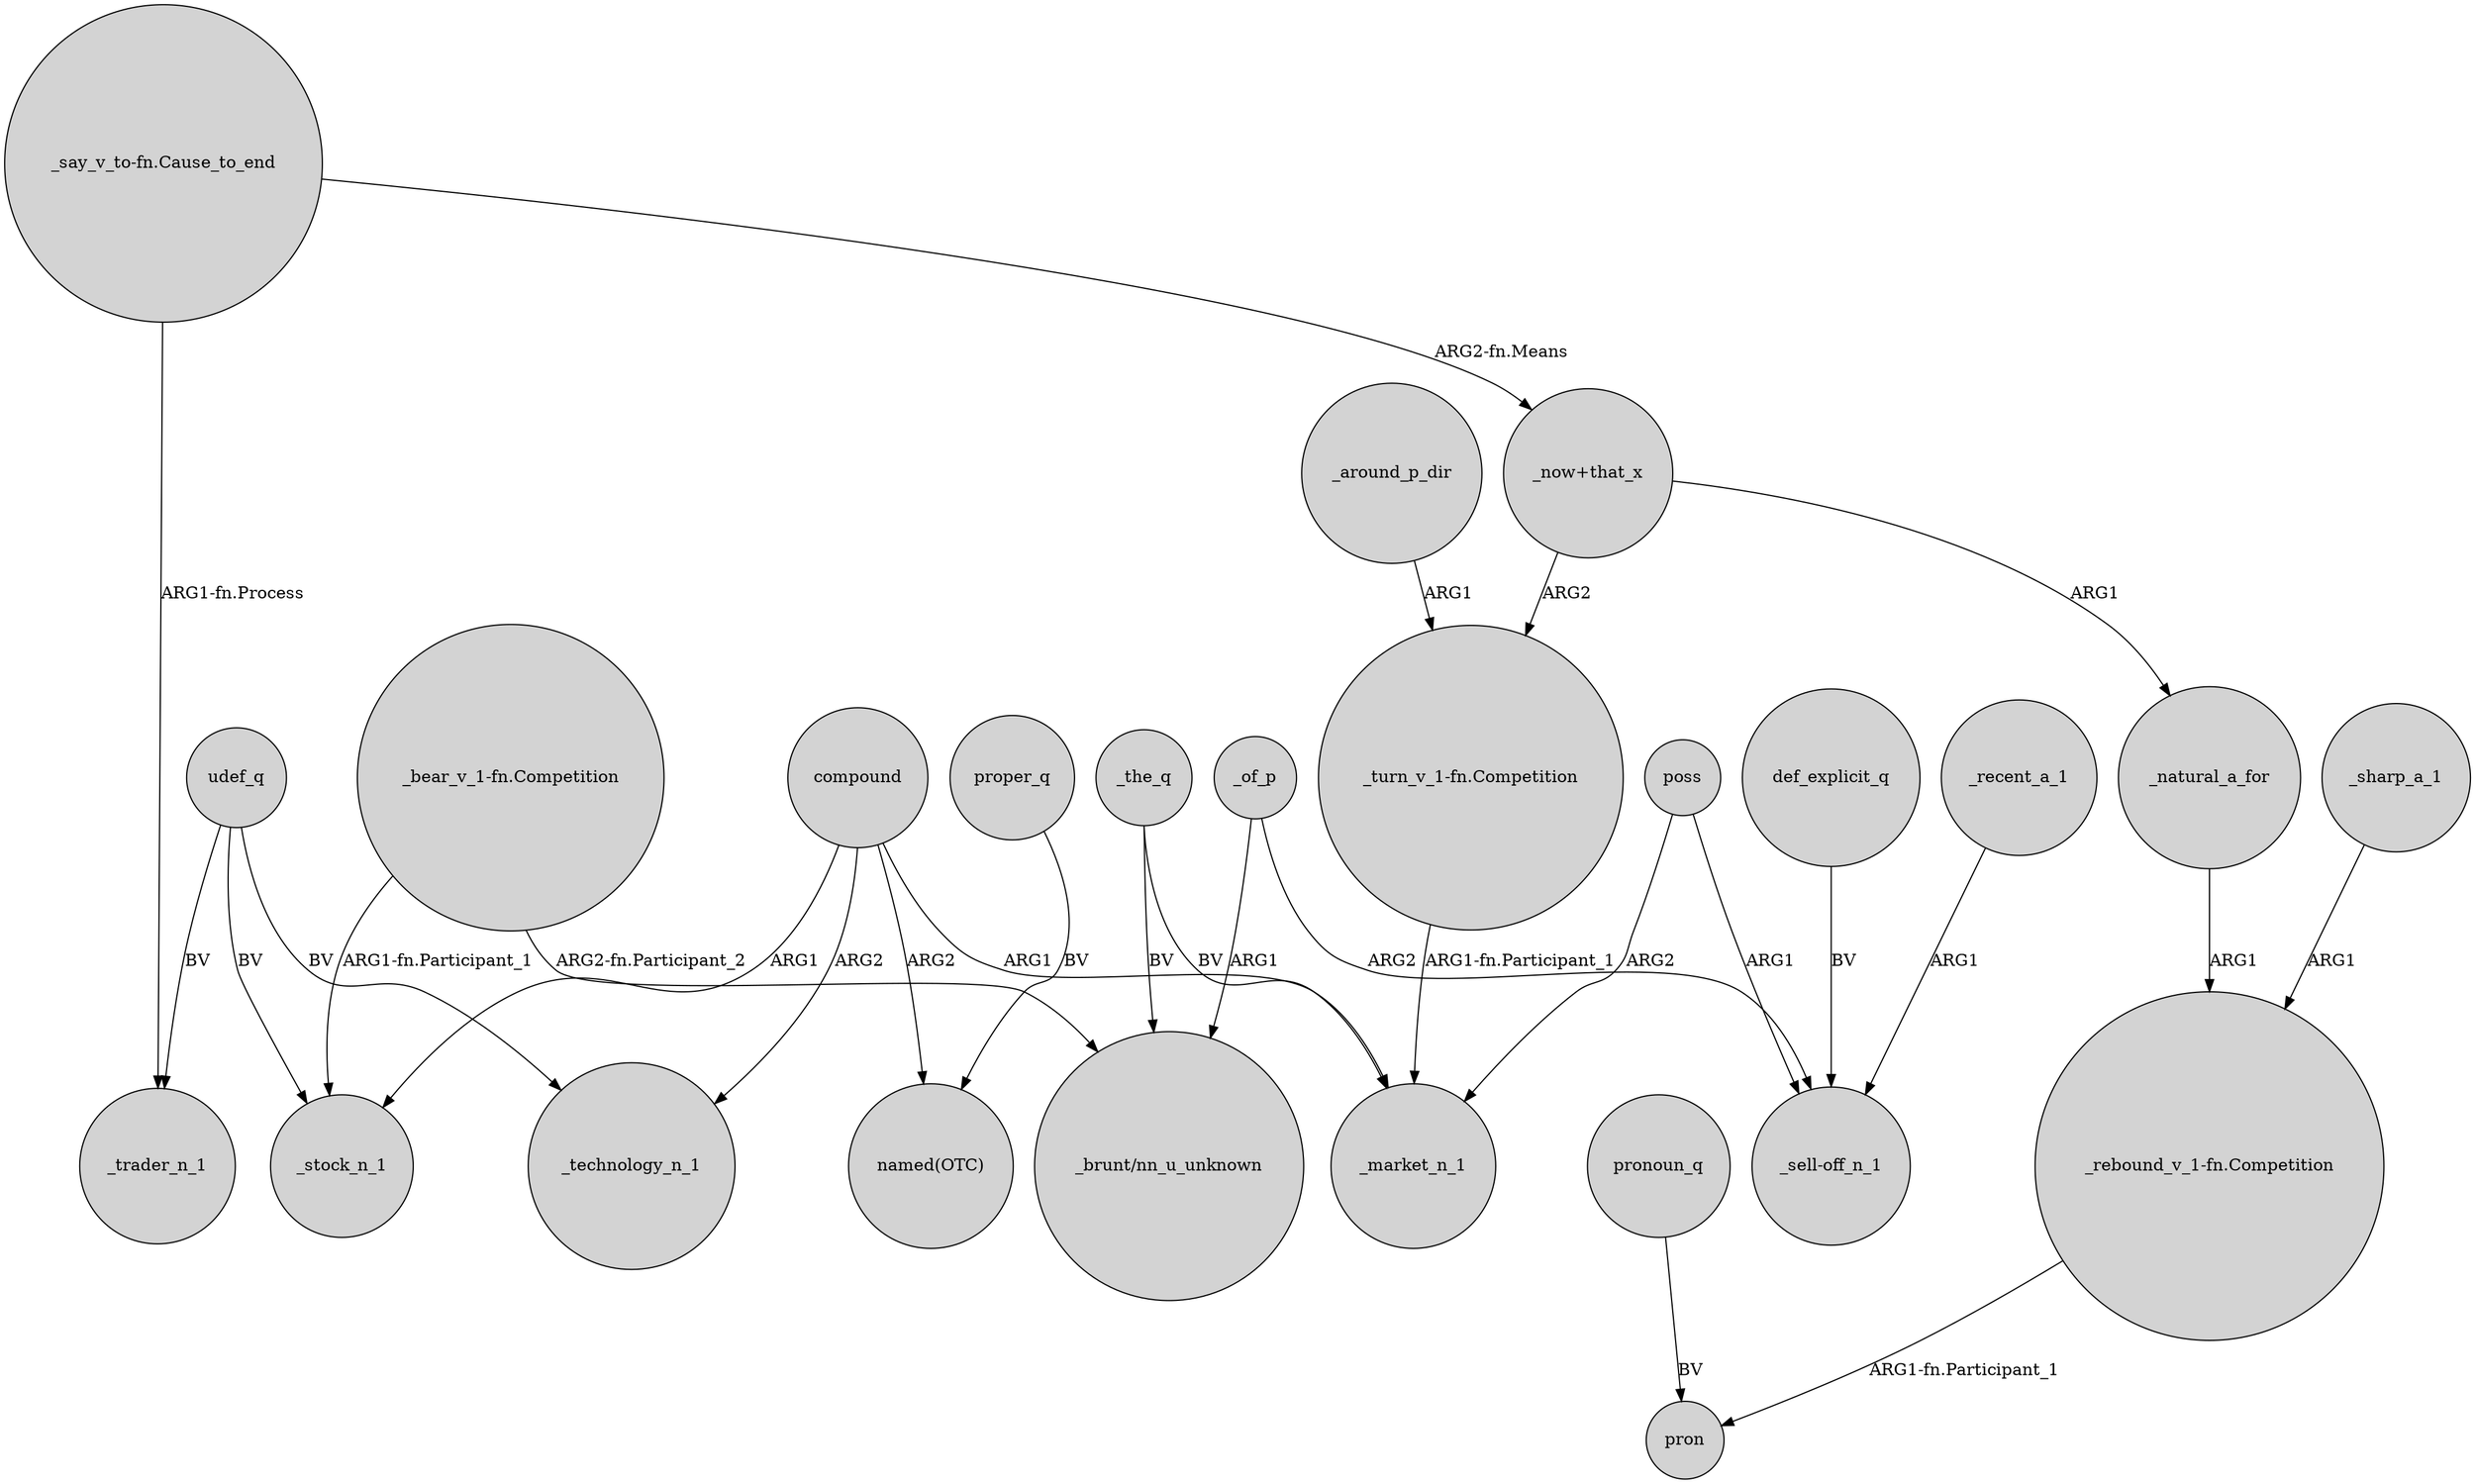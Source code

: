 digraph {
	node [shape=circle style=filled]
	"_say_v_to-fn.Cause_to_end" -> _trader_n_1 [label="ARG1-fn.Process"]
	poss -> "_sell-off_n_1" [label=ARG1]
	_of_p -> "_brunt/nn_u_unknown" [label=ARG1]
	def_explicit_q -> "_sell-off_n_1" [label=BV]
	"_now+that_x" -> _natural_a_for [label=ARG1]
	_the_q -> _market_n_1 [label=BV]
	compound -> _stock_n_1 [label=ARG1]
	udef_q -> _technology_n_1 [label=BV]
	_sharp_a_1 -> "_rebound_v_1-fn.Competition" [label=ARG1]
	compound -> _technology_n_1 [label=ARG2]
	pronoun_q -> pron [label=BV]
	"_turn_v_1-fn.Competition" -> _market_n_1 [label="ARG1-fn.Participant_1"]
	udef_q -> _trader_n_1 [label=BV]
	"_say_v_to-fn.Cause_to_end" -> "_now+that_x" [label="ARG2-fn.Means"]
	udef_q -> _stock_n_1 [label=BV]
	_natural_a_for -> "_rebound_v_1-fn.Competition" [label=ARG1]
	_of_p -> "_sell-off_n_1" [label=ARG2]
	proper_q -> "named(OTC)" [label=BV]
	_the_q -> "_brunt/nn_u_unknown" [label=BV]
	"_bear_v_1-fn.Competition" -> "_brunt/nn_u_unknown" [label="ARG2-fn.Participant_2"]
	"_rebound_v_1-fn.Competition" -> pron [label="ARG1-fn.Participant_1"]
	_recent_a_1 -> "_sell-off_n_1" [label=ARG1]
	"_bear_v_1-fn.Competition" -> _stock_n_1 [label="ARG1-fn.Participant_1"]
	_around_p_dir -> "_turn_v_1-fn.Competition" [label=ARG1]
	"_now+that_x" -> "_turn_v_1-fn.Competition" [label=ARG2]
	compound -> _market_n_1 [label=ARG1]
	poss -> _market_n_1 [label=ARG2]
	compound -> "named(OTC)" [label=ARG2]
}
